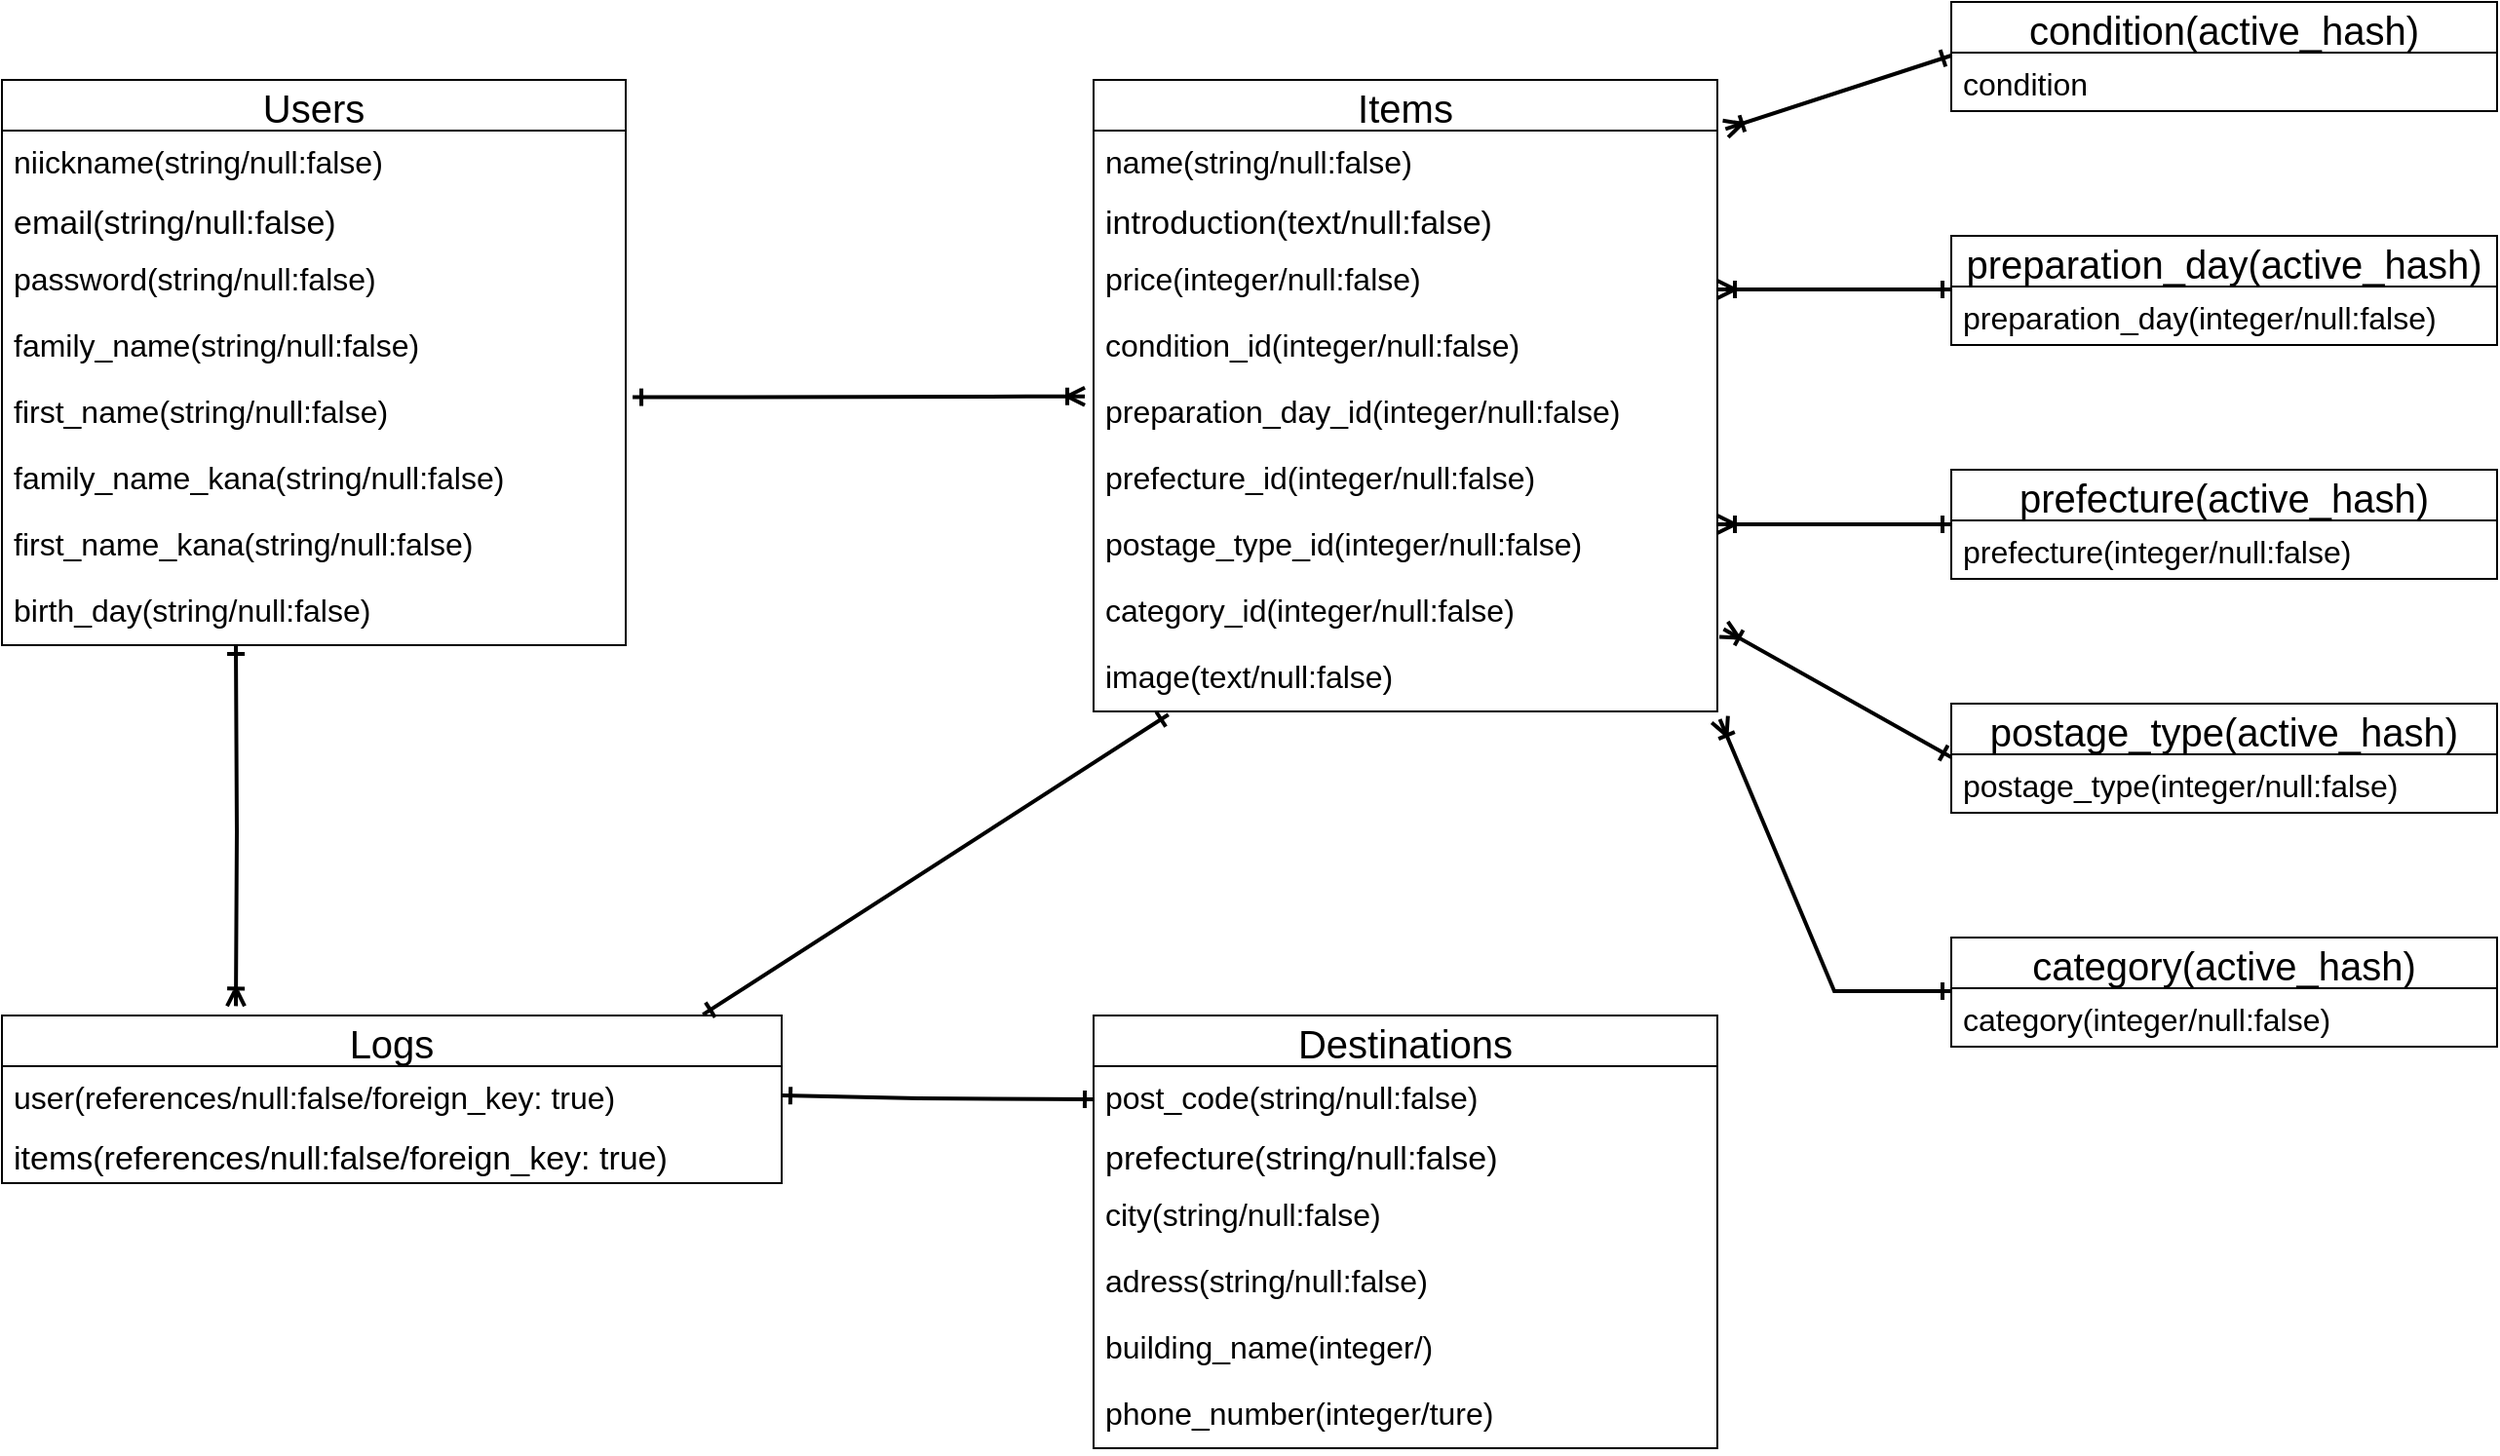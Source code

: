 <mxfile>
    <diagram id="B_ksgdHNI6RtV7ydZzim" name="ページ1">
        <mxGraphModel dx="2034" dy="916" grid="1" gridSize="10" guides="1" tooltips="1" connect="1" arrows="1" fold="1" page="1" pageScale="1" pageWidth="827" pageHeight="1169" math="0" shadow="0">
            <root>
                <mxCell id="0"/>
                <mxCell id="1" parent="0"/>
                <mxCell id="4" value="Users" style="swimlane;fontStyle=0;childLayout=stackLayout;horizontal=1;startSize=26;horizontalStack=0;resizeParent=1;resizeParentMax=0;resizeLast=0;collapsible=1;marginBottom=0;align=center;fontSize=20;fillColor=none;" parent="1" vertex="1">
                    <mxGeometry x="40" y="40" width="320" height="290" as="geometry"/>
                </mxCell>
                <mxCell id="5" value="niickname(string/null:false)&#10;" style="text;strokeColor=none;fillColor=none;spacingLeft=4;spacingRight=4;overflow=hidden;rotatable=0;points=[[0,0.5],[1,0.5]];portConstraint=eastwest;fontSize=16;labelBackgroundColor=none;" parent="4" vertex="1">
                    <mxGeometry y="26" width="320" height="30" as="geometry"/>
                </mxCell>
                <mxCell id="6" value="email(string/null:false)" style="text;strokeColor=none;fillColor=none;spacingLeft=4;spacingRight=4;overflow=hidden;rotatable=0;points=[[0,0.5],[1,0.5]];portConstraint=eastwest;fontSize=17;" parent="4" vertex="1">
                    <mxGeometry y="56" width="320" height="30" as="geometry"/>
                </mxCell>
                <mxCell id="9" value="password(string/null:false)&#10;" style="text;strokeColor=none;fillColor=none;spacingLeft=4;spacingRight=4;overflow=hidden;rotatable=0;points=[[0,0.5],[1,0.5]];portConstraint=eastwest;fontSize=16;" parent="4" vertex="1">
                    <mxGeometry y="86" width="320" height="34" as="geometry"/>
                </mxCell>
                <mxCell id="10" value="family_name(string/null:false)&#10;" style="text;strokeColor=none;fillColor=none;spacingLeft=4;spacingRight=4;overflow=hidden;rotatable=0;points=[[0,0.5],[1,0.5]];portConstraint=eastwest;fontSize=16;" parent="4" vertex="1">
                    <mxGeometry y="120" width="320" height="34" as="geometry"/>
                </mxCell>
                <mxCell id="11" value="first_name(string/null:false)&#10;" style="text;strokeColor=none;fillColor=none;spacingLeft=4;spacingRight=4;overflow=hidden;rotatable=0;points=[[0,0.5],[1,0.5]];portConstraint=eastwest;fontSize=16;" parent="4" vertex="1">
                    <mxGeometry y="154" width="320" height="34" as="geometry"/>
                </mxCell>
                <mxCell id="13" value="family_name_kana(string/null:false)&#10;" style="text;strokeColor=none;fillColor=none;spacingLeft=4;spacingRight=4;overflow=hidden;rotatable=0;points=[[0,0.5],[1,0.5]];portConstraint=eastwest;fontSize=16;" parent="4" vertex="1">
                    <mxGeometry y="188" width="320" height="34" as="geometry"/>
                </mxCell>
                <mxCell id="12" value="first_name_kana(string/null:false)&#10;" style="text;strokeColor=none;fillColor=none;spacingLeft=4;spacingRight=4;overflow=hidden;rotatable=0;points=[[0,0.5],[1,0.5]];portConstraint=eastwest;fontSize=16;" parent="4" vertex="1">
                    <mxGeometry y="222" width="320" height="34" as="geometry"/>
                </mxCell>
                <mxCell id="7" value="birth_day(string/null:false)&#10;" style="text;strokeColor=none;fillColor=none;spacingLeft=4;spacingRight=4;overflow=hidden;rotatable=0;points=[[0,0.5],[1,0.5]];portConstraint=eastwest;fontSize=16;" parent="4" vertex="1">
                    <mxGeometry y="256" width="320" height="34" as="geometry"/>
                </mxCell>
                <mxCell id="14" value="Items" style="swimlane;fontStyle=0;childLayout=stackLayout;horizontal=1;startSize=26;horizontalStack=0;resizeParent=1;resizeParentMax=0;resizeLast=0;collapsible=1;marginBottom=0;align=center;fontSize=20;fillColor=none;" parent="1" vertex="1">
                    <mxGeometry x="600" y="40" width="320" height="324" as="geometry"/>
                </mxCell>
                <mxCell id="15" value="name(string/null:false)&#10;" style="text;strokeColor=none;fillColor=none;spacingLeft=4;spacingRight=4;overflow=hidden;rotatable=0;points=[[0,0.5],[1,0.5]];portConstraint=eastwest;fontSize=16;labelBackgroundColor=none;" parent="14" vertex="1">
                    <mxGeometry y="26" width="320" height="30" as="geometry"/>
                </mxCell>
                <mxCell id="16" value="introduction(text/null:false)" style="text;strokeColor=none;fillColor=none;spacingLeft=4;spacingRight=4;overflow=hidden;rotatable=0;points=[[0,0.5],[1,0.5]];portConstraint=eastwest;fontSize=17;" parent="14" vertex="1">
                    <mxGeometry y="56" width="320" height="30" as="geometry"/>
                </mxCell>
                <mxCell id="17" value="price(integer/null:false)&#10;" style="text;strokeColor=none;fillColor=none;spacingLeft=4;spacingRight=4;overflow=hidden;rotatable=0;points=[[0,0.5],[1,0.5]];portConstraint=eastwest;fontSize=16;" parent="14" vertex="1">
                    <mxGeometry y="86" width="320" height="34" as="geometry"/>
                </mxCell>
                <mxCell id="18" value="condition_id(integer/null:false)&#10;" style="text;strokeColor=none;fillColor=none;spacingLeft=4;spacingRight=4;overflow=hidden;rotatable=0;points=[[0,0.5],[1,0.5]];portConstraint=eastwest;fontSize=16;" parent="14" vertex="1">
                    <mxGeometry y="120" width="320" height="34" as="geometry"/>
                </mxCell>
                <mxCell id="81" value="preparation_day_id(integer/null:false)&#10;" style="text;strokeColor=none;fillColor=none;spacingLeft=4;spacingRight=4;overflow=hidden;rotatable=0;points=[[0,0.5],[1,0.5]];portConstraint=eastwest;fontSize=16;" vertex="1" parent="14">
                    <mxGeometry y="154" width="320" height="34" as="geometry"/>
                </mxCell>
                <mxCell id="19" value="prefecture_id(integer/null:false)&#10;" style="text;strokeColor=none;fillColor=none;spacingLeft=4;spacingRight=4;overflow=hidden;rotatable=0;points=[[0,0.5],[1,0.5]];portConstraint=eastwest;fontSize=16;" parent="14" vertex="1">
                    <mxGeometry y="188" width="320" height="34" as="geometry"/>
                </mxCell>
                <mxCell id="20" value="postage_type_id(integer/null:false)&#10;" style="text;strokeColor=none;fillColor=none;spacingLeft=4;spacingRight=4;overflow=hidden;rotatable=0;points=[[0,0.5],[1,0.5]];portConstraint=eastwest;fontSize=16;" parent="14" vertex="1">
                    <mxGeometry y="222" width="320" height="34" as="geometry"/>
                </mxCell>
                <mxCell id="21" value="category_id(integer/null:false)&#10;" style="text;strokeColor=none;fillColor=none;spacingLeft=4;spacingRight=4;overflow=hidden;rotatable=0;points=[[0,0.5],[1,0.5]];portConstraint=eastwest;fontSize=16;" parent="14" vertex="1">
                    <mxGeometry y="256" width="320" height="34" as="geometry"/>
                </mxCell>
                <mxCell id="22" value="image(text/null:false)&#10;" style="text;strokeColor=none;fillColor=none;spacingLeft=4;spacingRight=4;overflow=hidden;rotatable=0;points=[[0,0.5],[1,0.5]];portConstraint=eastwest;fontSize=16;" parent="14" vertex="1">
                    <mxGeometry y="290" width="320" height="34" as="geometry"/>
                </mxCell>
                <mxCell id="23" value="Logs" style="swimlane;fontStyle=0;childLayout=stackLayout;horizontal=1;startSize=26;horizontalStack=0;resizeParent=1;resizeParentMax=0;resizeLast=0;collapsible=1;marginBottom=0;align=center;fontSize=20;fillColor=none;" parent="1" vertex="1">
                    <mxGeometry x="40" y="520" width="400" height="86" as="geometry"/>
                </mxCell>
                <mxCell id="24" value="user(references/null:false/foreign_key: true)&#10;" style="text;strokeColor=none;fillColor=none;spacingLeft=4;spacingRight=4;overflow=hidden;rotatable=0;points=[[0,0.5],[1,0.5]];portConstraint=eastwest;fontSize=16;labelBackgroundColor=none;" parent="23" vertex="1">
                    <mxGeometry y="26" width="400" height="30" as="geometry"/>
                </mxCell>
                <mxCell id="25" value="items(references/null:false/foreign_key: true)" style="text;strokeColor=none;fillColor=none;spacingLeft=4;spacingRight=4;overflow=hidden;rotatable=0;points=[[0,0.5],[1,0.5]];portConstraint=eastwest;fontSize=17;" parent="23" vertex="1">
                    <mxGeometry y="56" width="400" height="30" as="geometry"/>
                </mxCell>
                <mxCell id="33" value="Destinations" style="swimlane;fontStyle=0;childLayout=stackLayout;horizontal=1;startSize=26;horizontalStack=0;resizeParent=1;resizeParentMax=0;resizeLast=0;collapsible=1;marginBottom=0;align=center;fontSize=20;fillColor=none;" parent="1" vertex="1">
                    <mxGeometry x="600" y="520" width="320" height="222" as="geometry"/>
                </mxCell>
                <mxCell id="34" value="post_code(string/null:false)&#10;" style="text;strokeColor=none;fillColor=none;spacingLeft=4;spacingRight=4;overflow=hidden;rotatable=0;points=[[0,0.5],[1,0.5]];portConstraint=eastwest;fontSize=16;labelBackgroundColor=none;" parent="33" vertex="1">
                    <mxGeometry y="26" width="320" height="30" as="geometry"/>
                </mxCell>
                <mxCell id="35" value="prefecture(string/null:false)" style="text;strokeColor=none;fillColor=none;spacingLeft=4;spacingRight=4;overflow=hidden;rotatable=0;points=[[0,0.5],[1,0.5]];portConstraint=eastwest;fontSize=17;" parent="33" vertex="1">
                    <mxGeometry y="56" width="320" height="30" as="geometry"/>
                </mxCell>
                <mxCell id="36" value="city(string/null:false)&#10;" style="text;strokeColor=none;fillColor=none;spacingLeft=4;spacingRight=4;overflow=hidden;rotatable=0;points=[[0,0.5],[1,0.5]];portConstraint=eastwest;fontSize=16;" parent="33" vertex="1">
                    <mxGeometry y="86" width="320" height="34" as="geometry"/>
                </mxCell>
                <mxCell id="37" value="adress(string/null:false)&#10;" style="text;strokeColor=none;fillColor=none;spacingLeft=4;spacingRight=4;overflow=hidden;rotatable=0;points=[[0,0.5],[1,0.5]];portConstraint=eastwest;fontSize=16;" parent="33" vertex="1">
                    <mxGeometry y="120" width="320" height="34" as="geometry"/>
                </mxCell>
                <mxCell id="38" value="building_name(integer/)&#10;" style="text;strokeColor=none;fillColor=none;spacingLeft=4;spacingRight=4;overflow=hidden;rotatable=0;points=[[0,0.5],[1,0.5]];portConstraint=eastwest;fontSize=16;" parent="33" vertex="1">
                    <mxGeometry y="154" width="320" height="34" as="geometry"/>
                </mxCell>
                <mxCell id="39" value="phone_number(integer/ture)&#10;" style="text;strokeColor=none;fillColor=none;spacingLeft=4;spacingRight=4;overflow=hidden;rotatable=0;points=[[0,0.5],[1,0.5]];portConstraint=eastwest;fontSize=16;" parent="33" vertex="1">
                    <mxGeometry y="188" width="320" height="34" as="geometry"/>
                </mxCell>
                <mxCell id="47" value="" style="edgeStyle=entityRelationEdgeStyle;fontSize=12;html=1;endArrow=ERoneToMany;rounded=0;strokeWidth=2;jumpSize=12;exitX=1.011;exitY=0.259;exitDx=0;exitDy=0;exitPerimeter=0;entryX=-0.014;entryY=0.247;entryDx=0;entryDy=0;entryPerimeter=0;startArrow=ERone;startFill=0;" parent="1" source="11" target="81" edge="1">
                    <mxGeometry width="100" height="100" relative="1" as="geometry">
                        <mxPoint x="430" y="370" as="sourcePoint"/>
                        <mxPoint x="530" y="270" as="targetPoint"/>
                    </mxGeometry>
                </mxCell>
                <mxCell id="51" value="" style="edgeStyle=orthogonalEdgeStyle;fontSize=12;html=1;endArrow=ERoneToMany;rounded=0;strokeWidth=2;jumpSize=12;startArrow=ERone;startFill=0;entryX=0.3;entryY=-0.056;entryDx=0;entryDy=0;entryPerimeter=0;" parent="1" target="23" edge="1">
                    <mxGeometry width="100" height="100" relative="1" as="geometry">
                        <mxPoint x="160" y="330" as="sourcePoint"/>
                        <mxPoint x="540" y="270" as="targetPoint"/>
                    </mxGeometry>
                </mxCell>
                <mxCell id="66" value="" style="endArrow=ERone;html=1;rounded=0;fontSize=19;strokeWidth=2;jumpSize=12;entryX=0.899;entryY=-0.005;entryDx=0;entryDy=0;entryPerimeter=0;exitX=0.12;exitY=1.047;exitDx=0;exitDy=0;exitPerimeter=0;startArrow=ERone;startFill=0;endFill=0;" parent="1" source="22" target="23" edge="1">
                    <mxGeometry relative="1" as="geometry">
                        <mxPoint x="470" y="400" as="sourcePoint"/>
                        <mxPoint x="630" y="400" as="targetPoint"/>
                    </mxGeometry>
                </mxCell>
                <mxCell id="52" value="" style="endArrow=ERone;html=1;rounded=0;fontSize=19;strokeWidth=2;jumpSize=12;startArrow=ERone;startFill=0;endFill=0;exitX=1;exitY=0.5;exitDx=0;exitDy=0;" parent="1" edge="1" source="24">
                    <mxGeometry relative="1" as="geometry">
                        <mxPoint x="460" y="563" as="sourcePoint"/>
                        <mxPoint x="600" y="563" as="targetPoint"/>
                        <Array as="points">
                            <mxPoint x="510" y="562.5"/>
                        </Array>
                    </mxGeometry>
                </mxCell>
                <mxCell id="67" value="condition(active_hash)" style="swimlane;fontStyle=0;childLayout=stackLayout;horizontal=1;startSize=26;horizontalStack=0;resizeParent=1;resizeParentMax=0;resizeLast=0;collapsible=1;marginBottom=0;align=center;fontSize=20;" vertex="1" parent="1">
                    <mxGeometry x="1040" width="280" height="56" as="geometry"/>
                </mxCell>
                <mxCell id="68" value="condition" style="text;strokeColor=none;fillColor=none;spacingLeft=4;spacingRight=4;overflow=hidden;rotatable=0;points=[[0,0.5],[1,0.5]];portConstraint=eastwest;fontSize=16;" vertex="1" parent="67">
                    <mxGeometry y="26" width="280" height="30" as="geometry"/>
                </mxCell>
                <mxCell id="71" value="preparation_day(active_hash)" style="swimlane;fontStyle=0;childLayout=stackLayout;horizontal=1;startSize=26;horizontalStack=0;resizeParent=1;resizeParentMax=0;resizeLast=0;collapsible=1;marginBottom=0;align=center;fontSize=20;" vertex="1" parent="1">
                    <mxGeometry x="1040" y="120" width="280" height="56" as="geometry"/>
                </mxCell>
                <mxCell id="72" value="preparation_day(integer/null:false)" style="text;strokeColor=none;fillColor=none;spacingLeft=4;spacingRight=4;overflow=hidden;rotatable=0;points=[[0,0.5],[1,0.5]];portConstraint=eastwest;fontSize=16;" vertex="1" parent="71">
                    <mxGeometry y="26" width="280" height="30" as="geometry"/>
                </mxCell>
                <mxCell id="73" value="prefecture(active_hash)" style="swimlane;fontStyle=0;childLayout=stackLayout;horizontal=1;startSize=26;horizontalStack=0;resizeParent=1;resizeParentMax=0;resizeLast=0;collapsible=1;marginBottom=0;align=center;fontSize=20;" vertex="1" parent="1">
                    <mxGeometry x="1040" y="240" width="280" height="56" as="geometry"/>
                </mxCell>
                <mxCell id="74" value="prefecture(integer/null:false)" style="text;strokeColor=none;fillColor=none;spacingLeft=4;spacingRight=4;overflow=hidden;rotatable=0;points=[[0,0.5],[1,0.5]];portConstraint=eastwest;fontSize=16;" vertex="1" parent="73">
                    <mxGeometry y="26" width="280" height="30" as="geometry"/>
                </mxCell>
                <mxCell id="75" value="postage_type(active_hash)" style="swimlane;fontStyle=0;childLayout=stackLayout;horizontal=1;startSize=26;horizontalStack=0;resizeParent=1;resizeParentMax=0;resizeLast=0;collapsible=1;marginBottom=0;align=center;fontSize=20;" vertex="1" parent="1">
                    <mxGeometry x="1040" y="360" width="280" height="56" as="geometry"/>
                </mxCell>
                <mxCell id="76" value="postage_type(integer/null:false)" style="text;strokeColor=none;fillColor=none;spacingLeft=4;spacingRight=4;overflow=hidden;rotatable=0;points=[[0,0.5],[1,0.5]];portConstraint=eastwest;fontSize=16;" vertex="1" parent="75">
                    <mxGeometry y="26" width="280" height="30" as="geometry"/>
                </mxCell>
                <mxCell id="77" value="category(active_hash)" style="swimlane;fontStyle=0;childLayout=stackLayout;horizontal=1;startSize=26;horizontalStack=0;resizeParent=1;resizeParentMax=0;resizeLast=0;collapsible=1;marginBottom=0;align=center;fontSize=20;" vertex="1" parent="1">
                    <mxGeometry x="1040" y="480" width="280" height="56" as="geometry"/>
                </mxCell>
                <mxCell id="78" value="category(integer/null:false)" style="text;strokeColor=none;fillColor=none;spacingLeft=4;spacingRight=4;overflow=hidden;rotatable=0;points=[[0,0.5],[1,0.5]];portConstraint=eastwest;fontSize=16;" vertex="1" parent="77">
                    <mxGeometry y="26" width="280" height="30" as="geometry"/>
                </mxCell>
                <mxCell id="82" value="" style="endArrow=ERone;html=1;rounded=0;fontSize=16;startArrow=ERoneToMany;startFill=0;endFill=0;strokeWidth=2;" edge="1" parent="1">
                    <mxGeometry relative="1" as="geometry">
                        <mxPoint x="920" y="268" as="sourcePoint"/>
                        <mxPoint x="1040" y="268" as="targetPoint"/>
                    </mxGeometry>
                </mxCell>
                <mxCell id="89" value="" style="endArrow=ERone;html=1;rounded=0;fontSize=16;startArrow=ERoneToMany;startFill=0;endFill=0;strokeWidth=2;exitX=1.004;exitY=1.118;exitDx=0;exitDy=0;exitPerimeter=0;" edge="1" parent="1" source="22">
                    <mxGeometry relative="1" as="geometry">
                        <mxPoint x="920" y="507.5" as="sourcePoint"/>
                        <mxPoint x="1040" y="507.5" as="targetPoint"/>
                        <Array as="points">
                            <mxPoint x="980" y="507.5"/>
                        </Array>
                    </mxGeometry>
                </mxCell>
                <mxCell id="90" value="" style="endArrow=ERone;html=1;rounded=0;fontSize=16;startArrow=ERoneToMany;startFill=0;endFill=0;strokeWidth=2;exitX=1.01;exitY=0.759;exitDx=0;exitDy=0;exitPerimeter=0;" edge="1" parent="1" source="21">
                    <mxGeometry relative="1" as="geometry">
                        <mxPoint x="920" y="387.5" as="sourcePoint"/>
                        <mxPoint x="1040" y="387.5" as="targetPoint"/>
                    </mxGeometry>
                </mxCell>
                <mxCell id="91" value="" style="endArrow=ERone;html=1;rounded=0;fontSize=16;startArrow=ERoneToMany;startFill=0;endFill=0;strokeWidth=2;" edge="1" parent="1">
                    <mxGeometry relative="1" as="geometry">
                        <mxPoint x="920" y="147.5" as="sourcePoint"/>
                        <mxPoint x="1040" y="147.5" as="targetPoint"/>
                    </mxGeometry>
                </mxCell>
                <mxCell id="92" value="" style="endArrow=ERone;html=1;rounded=0;fontSize=16;startArrow=ERoneToMany;startFill=0;endFill=0;strokeWidth=2;exitX=1.013;exitY=-0.027;exitDx=0;exitDy=0;exitPerimeter=0;" edge="1" parent="1" source="15">
                    <mxGeometry relative="1" as="geometry">
                        <mxPoint x="920" y="27.5" as="sourcePoint"/>
                        <mxPoint x="1040" y="27.5" as="targetPoint"/>
                    </mxGeometry>
                </mxCell>
            </root>
        </mxGraphModel>
    </diagram>
</mxfile>